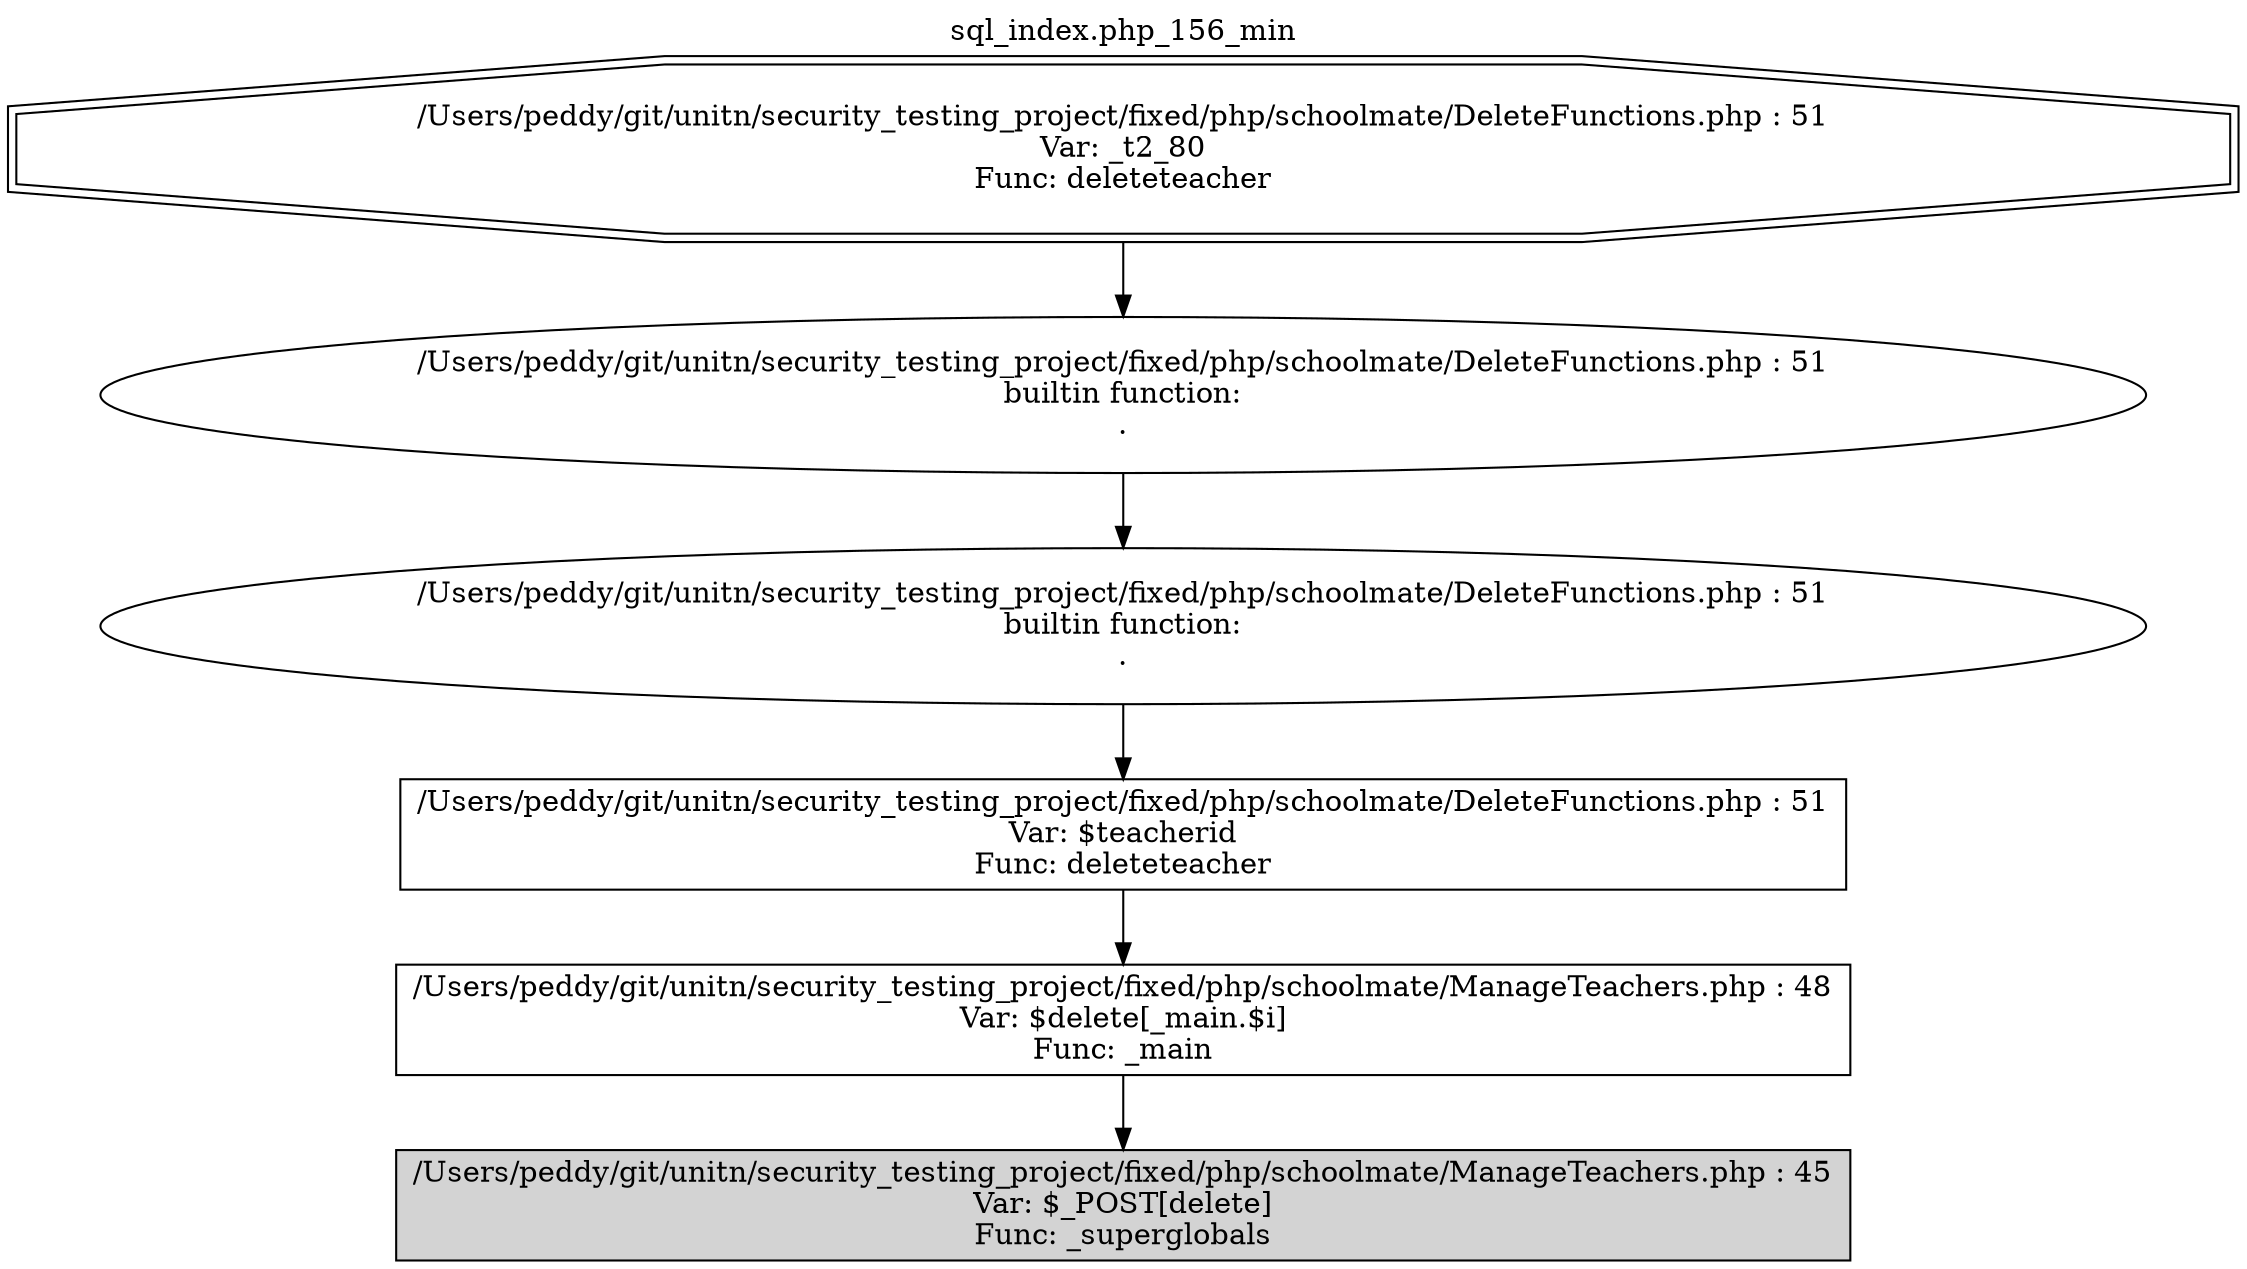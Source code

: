 digraph cfg {
  label="sql_index.php_156_min";
  labelloc=t;
  n1 [shape=doubleoctagon, label="/Users/peddy/git/unitn/security_testing_project/fixed/php/schoolmate/DeleteFunctions.php : 51\nVar: _t2_80\nFunc: deleteteacher\n"];
  n2 [shape=ellipse, label="/Users/peddy/git/unitn/security_testing_project/fixed/php/schoolmate/DeleteFunctions.php : 51\nbuiltin function:\n.\n"];
  n3 [shape=ellipse, label="/Users/peddy/git/unitn/security_testing_project/fixed/php/schoolmate/DeleteFunctions.php : 51\nbuiltin function:\n.\n"];
  n4 [shape=box, label="/Users/peddy/git/unitn/security_testing_project/fixed/php/schoolmate/DeleteFunctions.php : 51\nVar: $teacherid\nFunc: deleteteacher\n"];
  n5 [shape=box, label="/Users/peddy/git/unitn/security_testing_project/fixed/php/schoolmate/ManageTeachers.php : 48\nVar: $delete[_main.$i]\nFunc: _main\n"];
  n6 [shape=box, label="/Users/peddy/git/unitn/security_testing_project/fixed/php/schoolmate/ManageTeachers.php : 45\nVar: $_POST[delete]\nFunc: _superglobals\n",style=filled];
  n1 -> n2;
  n2 -> n3;
  n3 -> n4;
  n4 -> n5;
  n5 -> n6;
}

